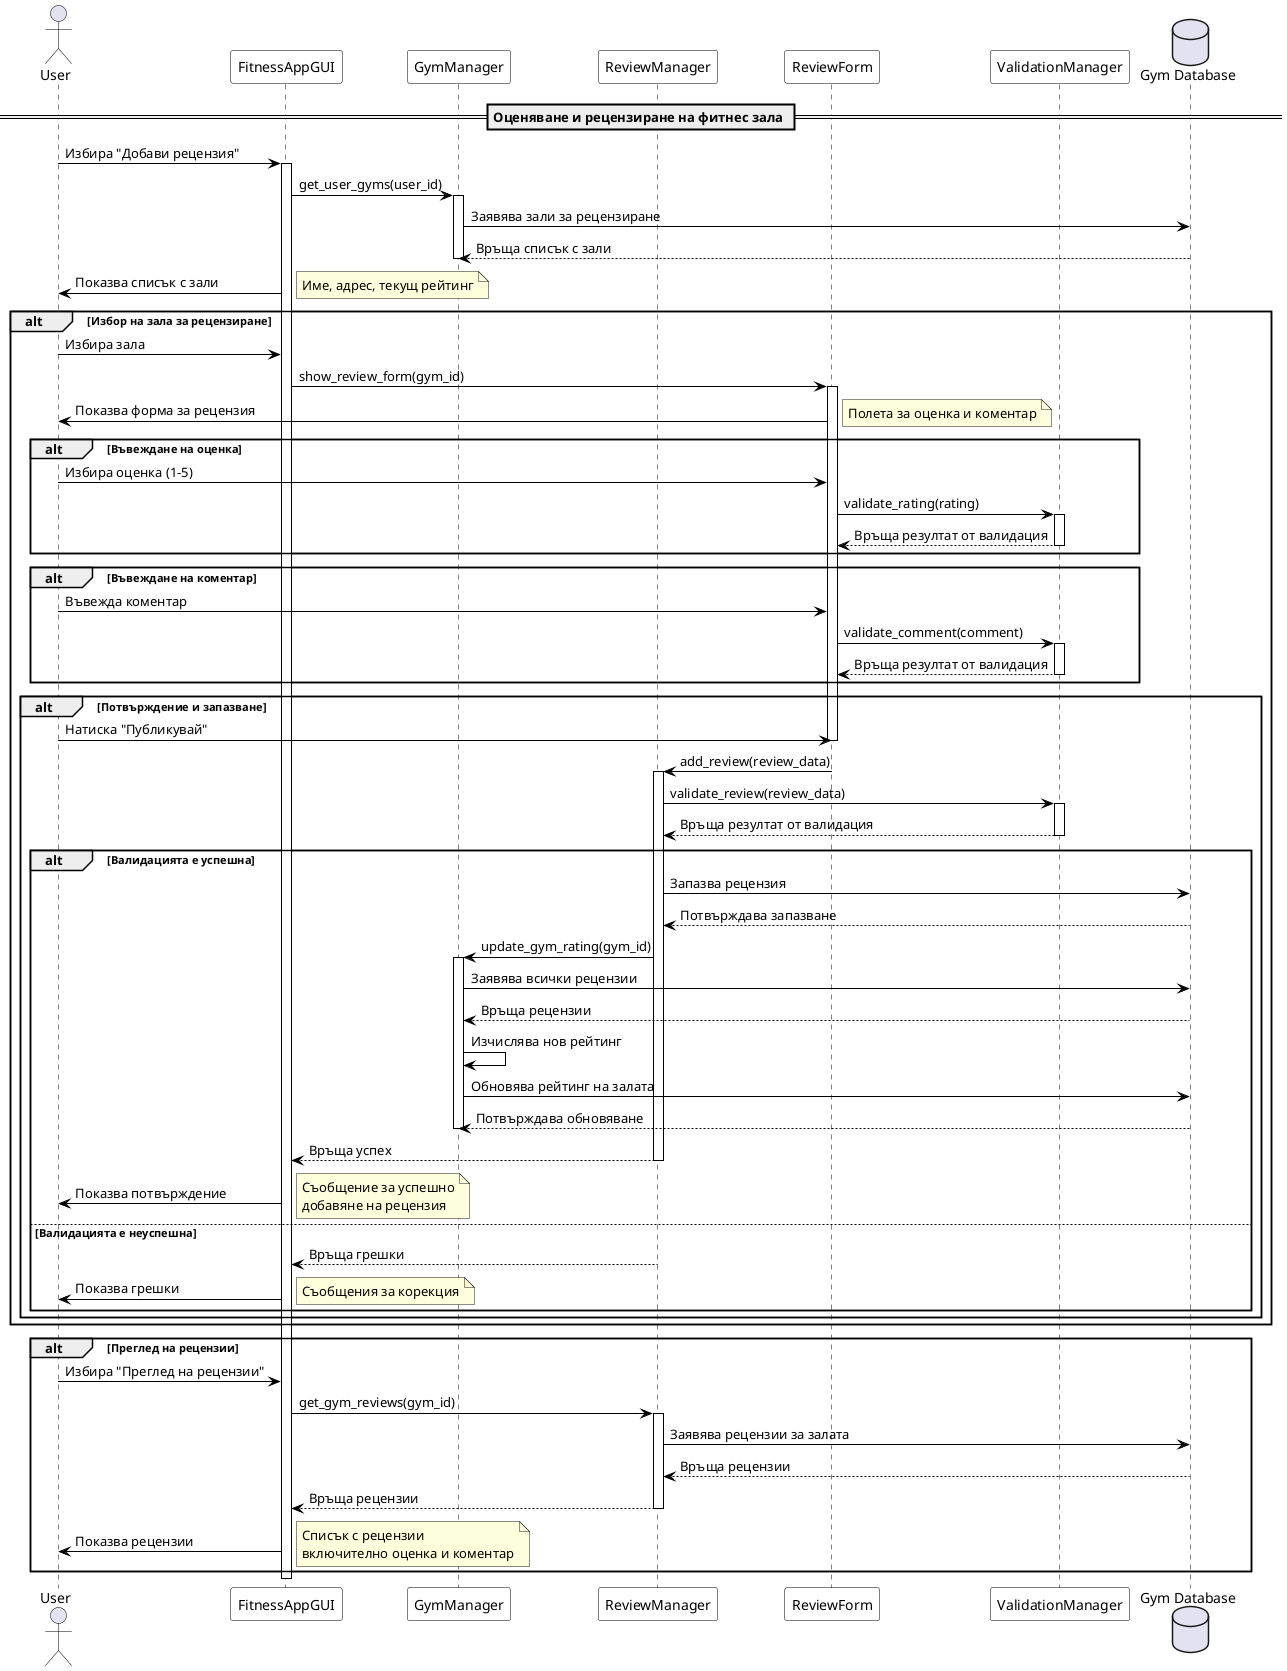 @startuml Reviews and Ratings Sequence Diagram

' Стилове
skinparam sequence {
  ArrowColor Black
  ActorBorderColor Black
  LifeLineBorderColor Black
  ParticipantBorderColor Black
  ParticipantBackgroundColor White
}

' Участници
actor User
participant "FitnessAppGUI" as GUI
participant "GymManager" as GM
participant "ReviewManager" as RM
participant "ReviewForm" as RF
participant "ValidationManager" as VM
database "Gym Database" as DB

' Сценарий
== Оценяване и рецензиране на фитнес зала ==

User -> GUI: Избира "Добави рецензия"
activate GUI

GUI -> GM: get_user_gyms(user_id)
activate GM

GM -> DB: Заявява зали за рецензиране
DB --> GM: Връща списък с зали
deactivate GM

GUI -> User: Показва списък с зали
note right: Име, адрес, текущ рейтинг

alt Избор на зала за рецензиране
    User -> GUI: Избира зала
    GUI -> RF: show_review_form(gym_id)
    activate RF
    
    RF -> User: Показва форма за рецензия
    note right: Полета за оценка и коментар
    
    alt Въвеждане на оценка
        User -> RF: Избира оценка (1-5)
        RF -> VM: validate_rating(rating)
        activate VM
        
        VM --> RF: Връща резултат от валидация
        deactivate VM
    end
    
    alt Въвеждане на коментар
        User -> RF: Въвежда коментар
        RF -> VM: validate_comment(comment)
        activate VM
        
        VM --> RF: Връща резултат от валидация
        deactivate VM
    end
    
    alt Потвърждение и запазване
        User -> RF: Натиска "Публикувай"
        deactivate RF
        
        RF -> RM: add_review(review_data)
        activate RM
        
        RM -> VM: validate_review(review_data)
        activate VM
        
        VM --> RM: Връща резултат от валидация
        deactivate VM
        
        alt Валидацията е успешна
            RM -> DB: Запазва рецензия
            DB --> RM: Потвърждава запазване
            
            RM -> GM: update_gym_rating(gym_id)
            activate GM
            
            GM -> DB: Заявява всички рецензии
            DB --> GM: Връща рецензии
            
            GM -> GM: Изчислява нов рейтинг
            GM -> DB: Обновява рейтинг на залата
            DB --> GM: Потвърждава обновяване
            deactivate GM
            
            RM --> GUI: Връща успех
            deactivate RM
            
            GUI -> User: Показва потвърждение
            note right: Съобщение за успешно\nдобавяне на рецензия
        else Валидацията е неуспешна
            RM --> GUI: Връща грешки
            deactivate RM
            
            GUI -> User: Показва грешки
            note right: Съобщения за корекция
        end
    end
end

alt Преглед на рецензии
    User -> GUI: Избира "Преглед на рецензии"
    GUI -> RM: get_gym_reviews(gym_id)
    activate RM
    
    RM -> DB: Заявява рецензии за залата
    DB --> RM: Връща рецензии
    
    RM --> GUI: Връща рецензии
    deactivate RM
    
    GUI -> User: Показва рецензии
    note right: Списък с рецензии\nвключително оценка и коментар
end

deactivate GUI

@enduml 
